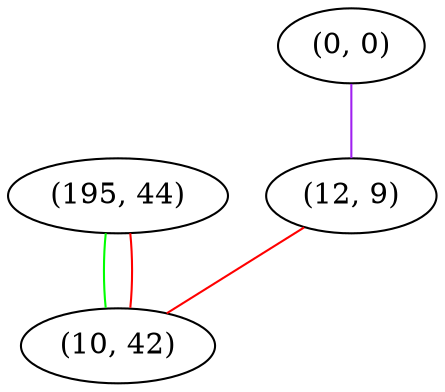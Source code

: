 graph "" {
"(195, 44)";
"(0, 0)";
"(12, 9)";
"(10, 42)";
"(195, 44)" -- "(10, 42)"  [color=green, key=0, weight=2];
"(195, 44)" -- "(10, 42)"  [color=red, key=1, weight=1];
"(0, 0)" -- "(12, 9)"  [color=purple, key=0, weight=4];
"(12, 9)" -- "(10, 42)"  [color=red, key=0, weight=1];
}
